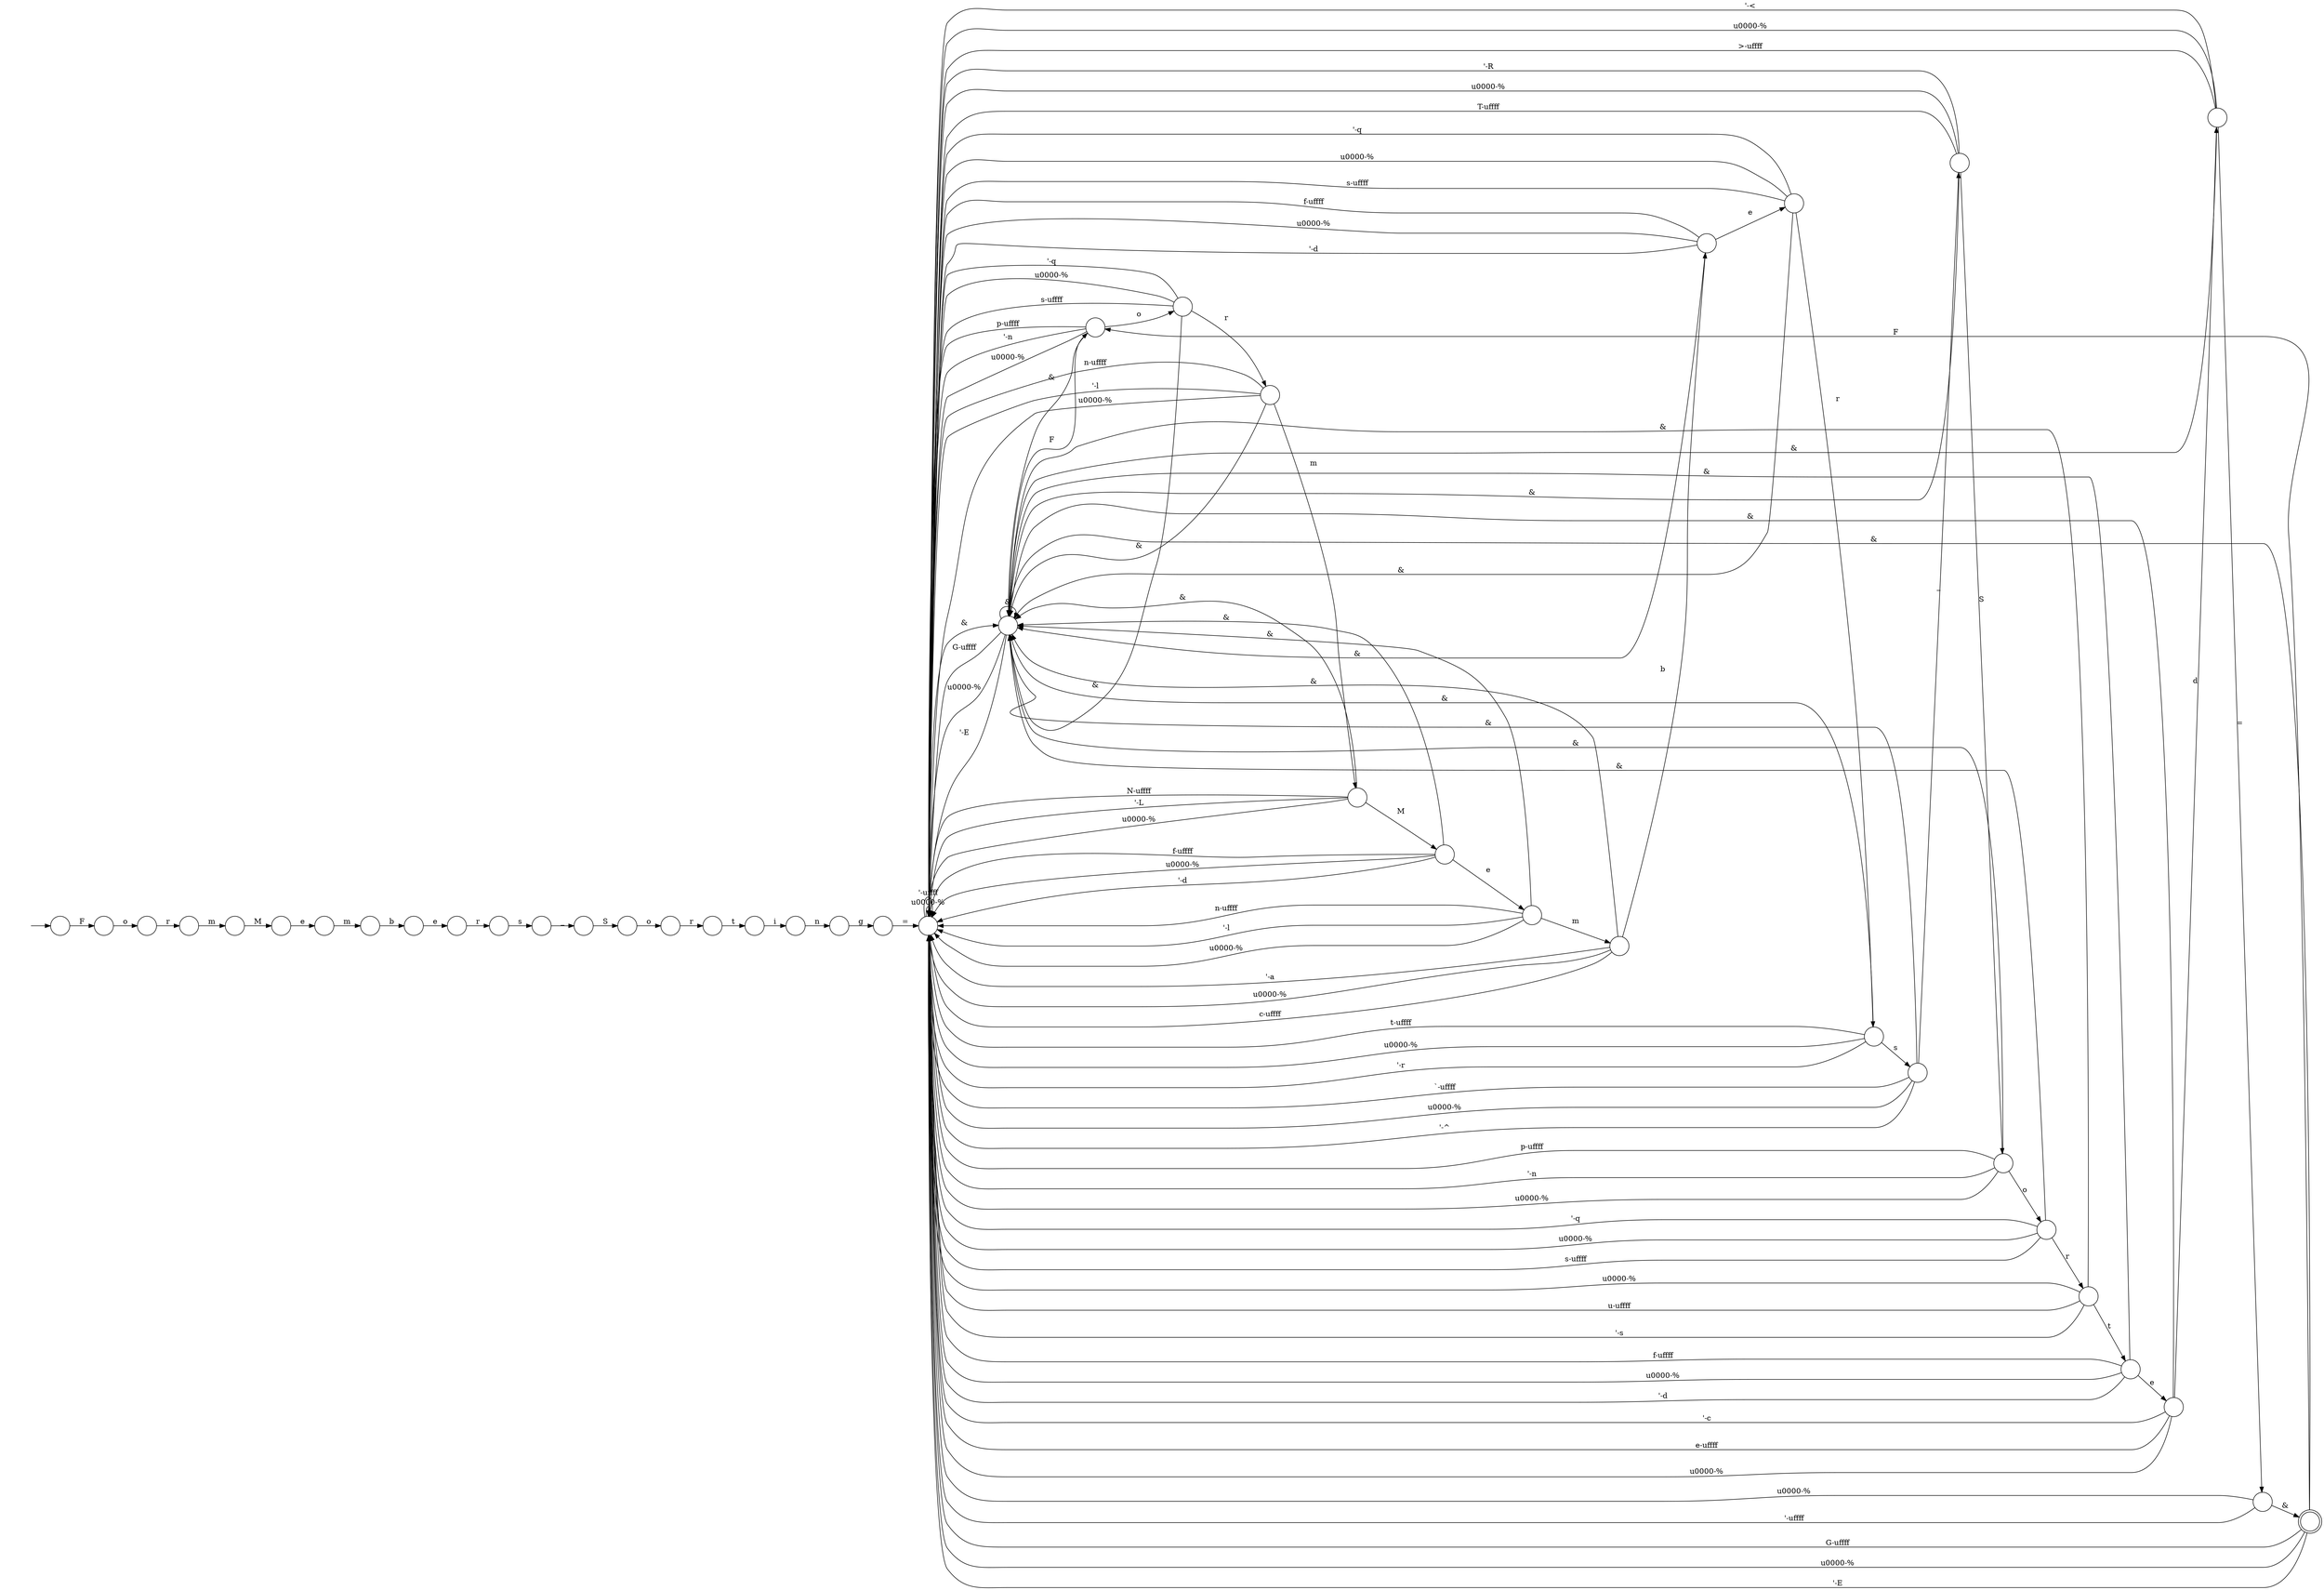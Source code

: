 digraph Automaton {
  rankdir = LR;
  0 [shape=circle,label=""];
  0 -> 21 [label="e"]
  1 [shape=circle,label=""];
  1 -> 37 [label="'-R"]
  1 -> 27 [label="&"]
  1 -> 16 [label="S"]
  1 -> 37 [label="\u0000-%"]
  1 -> 37 [label="T-\uffff"]
  2 [shape=circle,label=""];
  2 -> 23 [label="g"]
  3 [shape=circle,label=""];
  3 -> 15 [label="o"]
  4 [shape=circle,label=""];
  4 -> 37 [label="'-<"]
  4 -> 18 [label="="]
  4 -> 27 [label="&"]
  4 -> 37 [label="\u0000-%"]
  4 -> 37 [label=">-\uffff"]
  5 [shape=circle,label=""];
  5 -> 27 [label="&"]
  5 -> 37 [label="'-q"]
  5 -> 37 [label="\u0000-%"]
  5 -> 40 [label="r"]
  5 -> 37 [label="s-\uffff"]
  6 [shape=circle,label=""];
  6 -> 2 [label="n"]
  7 [shape=circle,label=""];
  7 -> 27 [label="&"]
  7 -> 37 [label="'-q"]
  7 -> 37 [label="\u0000-%"]
  7 -> 33 [label="r"]
  7 -> 37 [label="s-\uffff"]
  8 [shape=circle,label=""];
  initial [shape=plaintext,label=""];
  initial -> 8
  8 -> 3 [label="F"]
  9 [shape=circle,label=""];
  9 -> 20 [label="o"]
  10 [shape=circle,label=""];
  10 -> 27 [label="&"]
  10 -> 37 [label="'-q"]
  10 -> 37 [label="\u0000-%"]
  10 -> 12 [label="r"]
  10 -> 37 [label="s-\uffff"]
  11 [shape=circle,label=""];
  11 -> 39 [label="m"]
  12 [shape=circle,label=""];
  12 -> 27 [label="&"]
  12 -> 19 [label="s"]
  12 -> 37 [label="t-\uffff"]
  12 -> 37 [label="\u0000-%"]
  12 -> 37 [label="'-r"]
  13 [shape=circle,label=""];
  13 -> 37 [label="N-\uffff"]
  13 -> 37 [label="'-L"]
  13 -> 27 [label="&"]
  13 -> 37 [label="\u0000-%"]
  13 -> 34 [label="M"]
  14 [shape=circle,label=""];
  14 -> 26 [label="b"]
  15 [shape=circle,label=""];
  15 -> 11 [label="r"]
  16 [shape=circle,label=""];
  16 -> 37 [label="p-\uffff"]
  16 -> 37 [label="'-n"]
  16 -> 27 [label="&"]
  16 -> 37 [label="\u0000-%"]
  16 -> 5 [label="o"]
  17 [shape=circle,label=""];
  17 -> 27 [label="&"]
  17 -> 32 [label="e"]
  17 -> 37 [label="f-\uffff"]
  17 -> 37 [label="\u0000-%"]
  17 -> 37 [label="'-d"]
  18 [shape=circle,label=""];
  18 -> 28 [label="&"]
  18 -> 37 [label="\u0000-%"]
  18 -> 37 [label="'-\uffff"]
  19 [shape=circle,label=""];
  19 -> 37 [label="`-\uffff"]
  19 -> 27 [label="&"]
  19 -> 1 [label="_"]
  19 -> 37 [label="\u0000-%"]
  19 -> 37 [label="'-^"]
  20 [shape=circle,label=""];
  20 -> 22 [label="r"]
  21 [shape=circle,label=""];
  21 -> 14 [label="m"]
  22 [shape=circle,label=""];
  22 -> 25 [label="t"]
  23 [shape=circle,label=""];
  23 -> 37 [label="="]
  24 [shape=circle,label=""];
  24 -> 37 [label="p-\uffff"]
  24 -> 37 [label="'-n"]
  24 -> 27 [label="&"]
  24 -> 37 [label="\u0000-%"]
  24 -> 7 [label="o"]
  25 [shape=circle,label=""];
  25 -> 6 [label="i"]
  26 [shape=circle,label=""];
  26 -> 36 [label="e"]
  27 [shape=circle,label=""];
  27 -> 37 [label="G-\uffff"]
  27 -> 27 [label="&"]
  27 -> 37 [label="\u0000-%"]
  27 -> 24 [label="F"]
  27 -> 37 [label="'-E"]
  28 [shape=doublecircle,label=""];
  28 -> 37 [label="G-\uffff"]
  28 -> 27 [label="&"]
  28 -> 37 [label="\u0000-%"]
  28 -> 24 [label="F"]
  28 -> 37 [label="'-E"]
  29 [shape=circle,label=""];
  29 -> 27 [label="&"]
  29 -> 10 [label="e"]
  29 -> 37 [label="f-\uffff"]
  29 -> 37 [label="\u0000-%"]
  29 -> 37 [label="'-d"]
  30 [shape=circle,label=""];
  30 -> 31 [label="_"]
  31 [shape=circle,label=""];
  31 -> 9 [label="S"]
  32 [shape=circle,label=""];
  32 -> 37 [label="'-c"]
  32 -> 27 [label="&"]
  32 -> 4 [label="d"]
  32 -> 37 [label="e-\uffff"]
  32 -> 37 [label="\u0000-%"]
  33 [shape=circle,label=""];
  33 -> 27 [label="&"]
  33 -> 37 [label="n-\uffff"]
  33 -> 13 [label="m"]
  33 -> 37 [label="'-l"]
  33 -> 37 [label="\u0000-%"]
  34 [shape=circle,label=""];
  34 -> 27 [label="&"]
  34 -> 41 [label="e"]
  34 -> 37 [label="f-\uffff"]
  34 -> 37 [label="\u0000-%"]
  34 -> 37 [label="'-d"]
  35 [shape=circle,label=""];
  35 -> 30 [label="s"]
  36 [shape=circle,label=""];
  36 -> 35 [label="r"]
  37 [shape=circle,label=""];
  37 -> 27 [label="&"]
  37 -> 37 [label="\u0000-%"]
  37 -> 37 [label="'-\uffff"]
  38 [shape=circle,label=""];
  38 -> 37 [label="'-a"]
  38 -> 27 [label="&"]
  38 -> 29 [label="b"]
  38 -> 37 [label="\u0000-%"]
  38 -> 37 [label="c-\uffff"]
  39 [shape=circle,label=""];
  39 -> 0 [label="M"]
  40 [shape=circle,label=""];
  40 -> 27 [label="&"]
  40 -> 17 [label="t"]
  40 -> 37 [label="\u0000-%"]
  40 -> 37 [label="u-\uffff"]
  40 -> 37 [label="'-s"]
  41 [shape=circle,label=""];
  41 -> 27 [label="&"]
  41 -> 37 [label="n-\uffff"]
  41 -> 38 [label="m"]
  41 -> 37 [label="'-l"]
  41 -> 37 [label="\u0000-%"]
}

